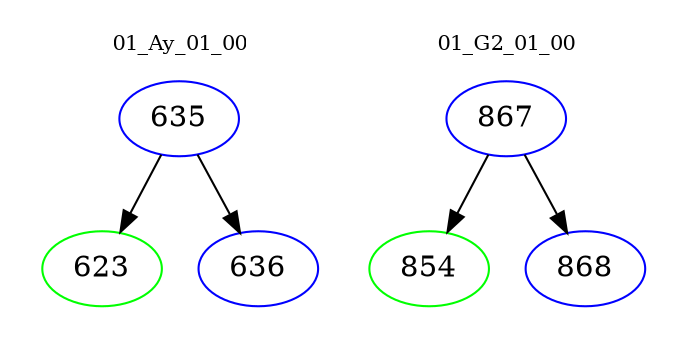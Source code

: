 digraph{
subgraph cluster_0 {
color = white
label = "01_Ay_01_00";
fontsize=10;
T0_635 [label="635", color="blue"]
T0_635 -> T0_623 [color="black"]
T0_623 [label="623", color="green"]
T0_635 -> T0_636 [color="black"]
T0_636 [label="636", color="blue"]
}
subgraph cluster_1 {
color = white
label = "01_G2_01_00";
fontsize=10;
T1_867 [label="867", color="blue"]
T1_867 -> T1_854 [color="black"]
T1_854 [label="854", color="green"]
T1_867 -> T1_868 [color="black"]
T1_868 [label="868", color="blue"]
}
}
